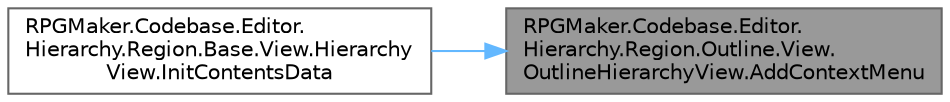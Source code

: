 digraph "RPGMaker.Codebase.Editor.Hierarchy.Region.Outline.View.OutlineHierarchyView.AddContextMenu"
{
 // LATEX_PDF_SIZE
  bgcolor="transparent";
  edge [fontname=Helvetica,fontsize=10,labelfontname=Helvetica,labelfontsize=10];
  node [fontname=Helvetica,fontsize=10,shape=box,height=0.2,width=0.4];
  rankdir="RL";
  Node1 [id="Node000001",label="RPGMaker.Codebase.Editor.\lHierarchy.Region.Outline.View.\lOutlineHierarchyView.AddContextMenu",height=0.2,width=0.4,color="gray40", fillcolor="grey60", style="filled", fontcolor="black",tooltip="アウトラインFoldoutのコンテキストメニュー。"];
  Node1 -> Node2 [id="edge1_Node000001_Node000002",dir="back",color="steelblue1",style="solid",tooltip=" "];
  Node2 [id="Node000002",label="RPGMaker.Codebase.Editor.\lHierarchy.Region.Base.View.Hierarchy\lView.InitContentsData",height=0.2,width=0.4,color="grey40", fillcolor="white", style="filled",URL="$d9/d38/class_r_p_g_maker_1_1_codebase_1_1_editor_1_1_hierarchy_1_1_region_1_1_base_1_1_view_1_1_hierarchy_view.html#adeebe183ecdc82cf5bbb8f7dc9a7bdab",tooltip="各コンテンツデータの初期化"];
}
